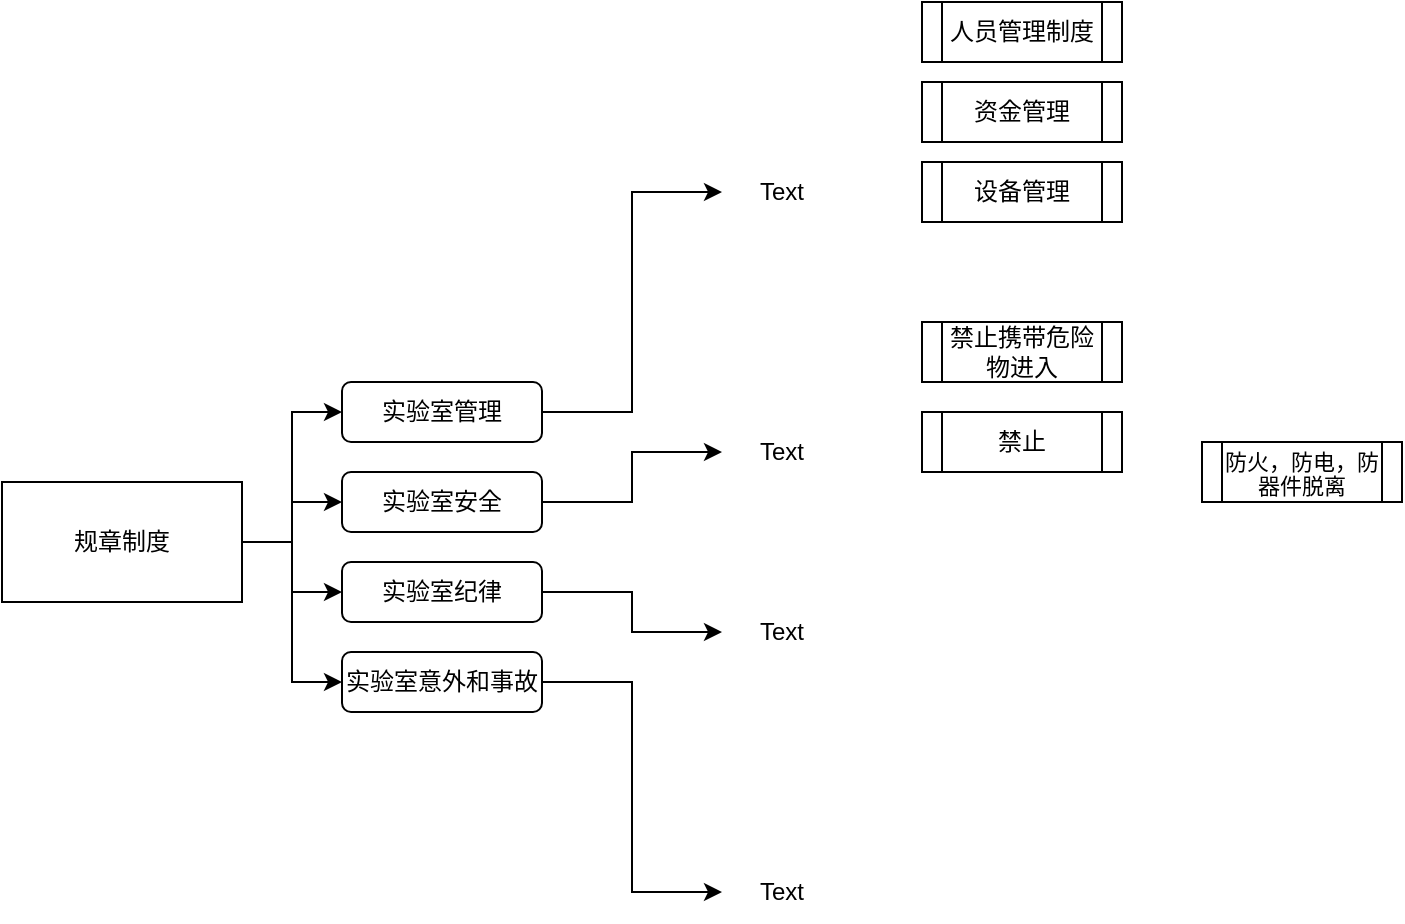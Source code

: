 <mxfile version="21.4.0" type="github">
  <diagram name="第 1 页" id="zvz53RpToCsZODWTJZ3q">
    <mxGraphModel dx="1050" dy="587" grid="1" gridSize="10" guides="1" tooltips="1" connect="1" arrows="1" fold="1" page="1" pageScale="1" pageWidth="827" pageHeight="1169" math="0" shadow="0">
      <root>
        <mxCell id="0" />
        <mxCell id="1" parent="0" />
        <mxCell id="p6LXg2kpozJXwKkG_yFq-33" value="" style="edgeStyle=orthogonalEdgeStyle;rounded=0;orthogonalLoop=1;jettySize=auto;html=1;entryX=0;entryY=0.5;entryDx=0;entryDy=0;" edge="1" parent="1" source="p6LXg2kpozJXwKkG_yFq-1" target="p6LXg2kpozJXwKkG_yFq-23">
          <mxGeometry relative="1" as="geometry" />
        </mxCell>
        <mxCell id="p6LXg2kpozJXwKkG_yFq-38" style="edgeStyle=orthogonalEdgeStyle;rounded=0;orthogonalLoop=1;jettySize=auto;html=1;entryX=0;entryY=0.5;entryDx=0;entryDy=0;" edge="1" parent="1" source="p6LXg2kpozJXwKkG_yFq-1" target="p6LXg2kpozJXwKkG_yFq-21">
          <mxGeometry relative="1" as="geometry" />
        </mxCell>
        <mxCell id="p6LXg2kpozJXwKkG_yFq-39" style="edgeStyle=orthogonalEdgeStyle;rounded=0;orthogonalLoop=1;jettySize=auto;html=1;entryX=0;entryY=0.5;entryDx=0;entryDy=0;" edge="1" parent="1" source="p6LXg2kpozJXwKkG_yFq-1" target="p6LXg2kpozJXwKkG_yFq-22">
          <mxGeometry relative="1" as="geometry" />
        </mxCell>
        <mxCell id="p6LXg2kpozJXwKkG_yFq-42" style="edgeStyle=orthogonalEdgeStyle;rounded=0;orthogonalLoop=1;jettySize=auto;html=1;" edge="1" parent="1" source="p6LXg2kpozJXwKkG_yFq-1" target="p6LXg2kpozJXwKkG_yFq-29">
          <mxGeometry relative="1" as="geometry" />
        </mxCell>
        <mxCell id="p6LXg2kpozJXwKkG_yFq-1" value="规章制度" style="rounded=0;whiteSpace=wrap;html=1;" vertex="1" parent="1">
          <mxGeometry x="70" y="240" width="120" height="60" as="geometry" />
        </mxCell>
        <mxCell id="p6LXg2kpozJXwKkG_yFq-63" style="edgeStyle=orthogonalEdgeStyle;rounded=0;orthogonalLoop=1;jettySize=auto;html=1;entryX=0;entryY=0.5;entryDx=0;entryDy=0;" edge="1" parent="1" source="p6LXg2kpozJXwKkG_yFq-21" target="p6LXg2kpozJXwKkG_yFq-50">
          <mxGeometry relative="1" as="geometry" />
        </mxCell>
        <mxCell id="p6LXg2kpozJXwKkG_yFq-21" value="实验室安全" style="rounded=1;whiteSpace=wrap;html=1;" vertex="1" parent="1">
          <mxGeometry x="240" y="235" width="100" height="30" as="geometry" />
        </mxCell>
        <mxCell id="p6LXg2kpozJXwKkG_yFq-48" style="edgeStyle=orthogonalEdgeStyle;rounded=0;orthogonalLoop=1;jettySize=auto;html=1;entryX=0;entryY=0.5;entryDx=0;entryDy=0;" edge="1" parent="1" source="p6LXg2kpozJXwKkG_yFq-22" target="p6LXg2kpozJXwKkG_yFq-49">
          <mxGeometry relative="1" as="geometry">
            <mxPoint x="410" y="85" as="targetPoint" />
          </mxGeometry>
        </mxCell>
        <mxCell id="p6LXg2kpozJXwKkG_yFq-22" value="实验室管理" style="rounded=1;whiteSpace=wrap;html=1;" vertex="1" parent="1">
          <mxGeometry x="240" y="190" width="100" height="30" as="geometry" />
        </mxCell>
        <mxCell id="p6LXg2kpozJXwKkG_yFq-59" style="edgeStyle=orthogonalEdgeStyle;rounded=0;orthogonalLoop=1;jettySize=auto;html=1;entryX=0;entryY=0.5;entryDx=0;entryDy=0;" edge="1" parent="1" source="p6LXg2kpozJXwKkG_yFq-23" target="p6LXg2kpozJXwKkG_yFq-52">
          <mxGeometry relative="1" as="geometry" />
        </mxCell>
        <mxCell id="p6LXg2kpozJXwKkG_yFq-23" value="实验室意外和事故" style="rounded=1;whiteSpace=wrap;html=1;" vertex="1" parent="1">
          <mxGeometry x="240" y="325" width="100" height="30" as="geometry" />
        </mxCell>
        <mxCell id="p6LXg2kpozJXwKkG_yFq-60" style="edgeStyle=orthogonalEdgeStyle;rounded=0;orthogonalLoop=1;jettySize=auto;html=1;" edge="1" parent="1" source="p6LXg2kpozJXwKkG_yFq-29" target="p6LXg2kpozJXwKkG_yFq-51">
          <mxGeometry relative="1" as="geometry" />
        </mxCell>
        <mxCell id="p6LXg2kpozJXwKkG_yFq-29" value="实验室纪律" style="rounded=1;whiteSpace=wrap;html=1;" vertex="1" parent="1">
          <mxGeometry x="240" y="280" width="100" height="30" as="geometry" />
        </mxCell>
        <mxCell id="p6LXg2kpozJXwKkG_yFq-49" value="Text" style="text;html=1;strokeColor=none;fillColor=none;align=center;verticalAlign=middle;whiteSpace=wrap;rounded=0;" vertex="1" parent="1">
          <mxGeometry x="430" y="80" width="60" height="30" as="geometry" />
        </mxCell>
        <mxCell id="p6LXg2kpozJXwKkG_yFq-50" value="Text" style="text;html=1;strokeColor=none;fillColor=none;align=center;verticalAlign=middle;whiteSpace=wrap;rounded=0;" vertex="1" parent="1">
          <mxGeometry x="430" y="210" width="60" height="30" as="geometry" />
        </mxCell>
        <mxCell id="p6LXg2kpozJXwKkG_yFq-51" value="Text" style="text;html=1;strokeColor=none;fillColor=none;align=center;verticalAlign=middle;whiteSpace=wrap;rounded=0;" vertex="1" parent="1">
          <mxGeometry x="430" y="300" width="60" height="30" as="geometry" />
        </mxCell>
        <mxCell id="p6LXg2kpozJXwKkG_yFq-52" value="Text" style="text;html=1;strokeColor=none;fillColor=none;align=center;verticalAlign=middle;whiteSpace=wrap;rounded=0;" vertex="1" parent="1">
          <mxGeometry x="430" y="430" width="60" height="30" as="geometry" />
        </mxCell>
        <mxCell id="p6LXg2kpozJXwKkG_yFq-64" value="资金管理" style="shape=process;whiteSpace=wrap;html=1;backgroundOutline=1;" vertex="1" parent="1">
          <mxGeometry x="530" y="40" width="100" height="30" as="geometry" />
        </mxCell>
        <mxCell id="p6LXg2kpozJXwKkG_yFq-65" value="设备管理" style="shape=process;whiteSpace=wrap;html=1;backgroundOutline=1;" vertex="1" parent="1">
          <mxGeometry x="530" y="80" width="100" height="30" as="geometry" />
        </mxCell>
        <mxCell id="p6LXg2kpozJXwKkG_yFq-69" value="人员管理制度" style="shape=process;whiteSpace=wrap;html=1;backgroundOutline=1;" vertex="1" parent="1">
          <mxGeometry x="530" width="100" height="30" as="geometry" />
        </mxCell>
        <mxCell id="p6LXg2kpozJXwKkG_yFq-70" value="禁止携带危险物进入" style="shape=process;whiteSpace=wrap;html=1;backgroundOutline=1;" vertex="1" parent="1">
          <mxGeometry x="530" y="160" width="100" height="30" as="geometry" />
        </mxCell>
        <mxCell id="p6LXg2kpozJXwKkG_yFq-73" value="&lt;p style=&quot;line-height: 100%;&quot;&gt;&lt;font style=&quot;font-size: 11px;&quot;&gt;防火，防电，防器件脱离&lt;/font&gt;&lt;/p&gt;" style="shape=process;whiteSpace=wrap;html=1;backgroundOutline=1;" vertex="1" parent="1">
          <mxGeometry x="670" y="220" width="100" height="30" as="geometry" />
        </mxCell>
        <mxCell id="p6LXg2kpozJXwKkG_yFq-74" value="禁止" style="shape=process;whiteSpace=wrap;html=1;backgroundOutline=1;" vertex="1" parent="1">
          <mxGeometry x="530" y="205" width="100" height="30" as="geometry" />
        </mxCell>
      </root>
    </mxGraphModel>
  </diagram>
</mxfile>
